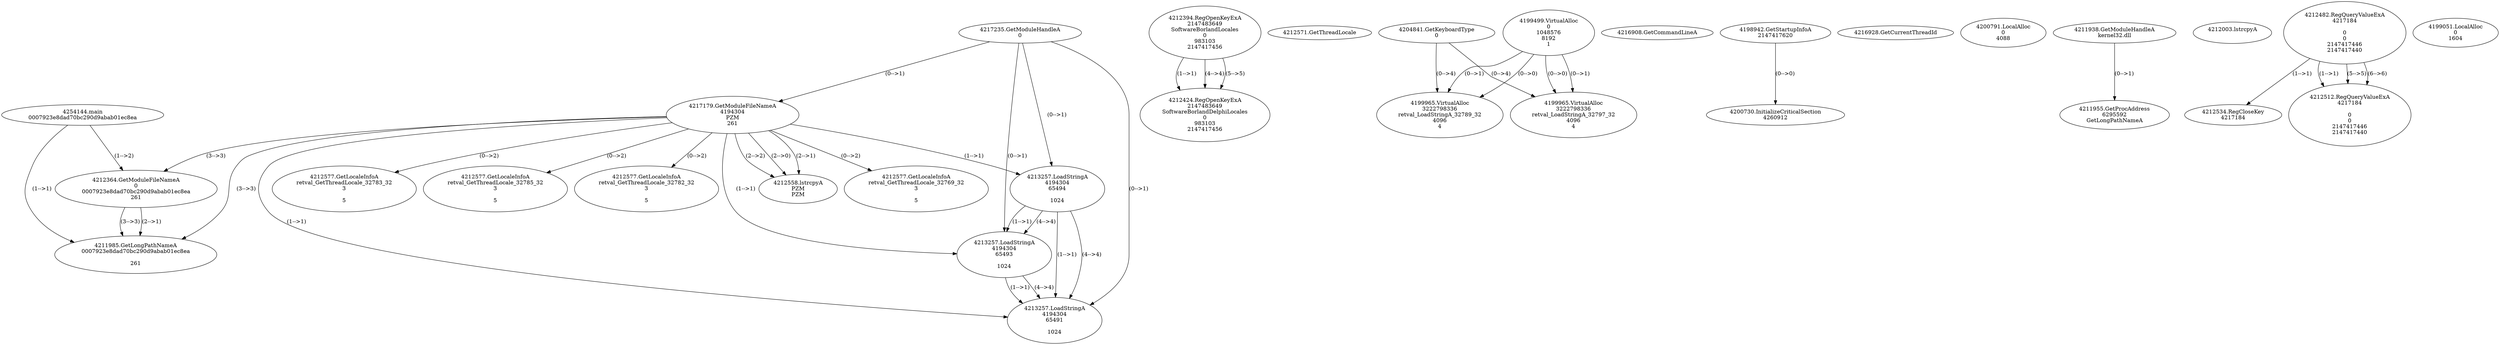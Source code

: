 // Global SCDG with merge call
digraph {
	0 [label="4254144.main
0007923e8dad70bc290d9abab01ec8ea"]
	1 [label="4217235.GetModuleHandleA
0"]
	2 [label="4217179.GetModuleFileNameA
4194304
PZM
261"]
	1 -> 2 [label="(0-->1)"]
	3 [label="4212364.GetModuleFileNameA
0
0007923e8dad70bc290d9abab01ec8ea
261"]
	0 -> 3 [label="(1-->2)"]
	2 -> 3 [label="(3-->3)"]
	4 [label="4212394.RegOpenKeyExA
2147483649
Software\Borland\Locales
0
983103
2147417456"]
	5 [label="4212424.RegOpenKeyExA
2147483649
Software\Borland\Delphi\Locales
0
983103
2147417456"]
	4 -> 5 [label="(1-->1)"]
	4 -> 5 [label="(4-->4)"]
	4 -> 5 [label="(5-->5)"]
	6 [label="4212558.lstrcpyA
PZM
PZM"]
	2 -> 6 [label="(2-->1)"]
	2 -> 6 [label="(2-->2)"]
	2 -> 6 [label="(2-->0)"]
	7 [label="4212571.GetThreadLocale
"]
	8 [label="4212577.GetLocaleInfoA
retval_GetThreadLocale_32769_32
3

5"]
	2 -> 8 [label="(0-->2)"]
	9 [label="4204841.GetKeyboardType
0"]
	10 [label="4216908.GetCommandLineA
"]
	11 [label="4198942.GetStartupInfoA
2147417620"]
	12 [label="4216928.GetCurrentThreadId
"]
	13 [label="4213257.LoadStringA
4194304
65494

1024"]
	1 -> 13 [label="(0-->1)"]
	2 -> 13 [label="(1-->1)"]
	14 [label="4213257.LoadStringA
4194304
65493

1024"]
	1 -> 14 [label="(0-->1)"]
	2 -> 14 [label="(1-->1)"]
	13 -> 14 [label="(1-->1)"]
	13 -> 14 [label="(4-->4)"]
	15 [label="4200730.InitializeCriticalSection
4260912"]
	11 -> 15 [label="(0-->0)"]
	16 [label="4200791.LocalAlloc
0
4088"]
	17 [label="4211938.GetModuleHandleA
kernel32.dll"]
	18 [label="4211955.GetProcAddress
6295592
GetLongPathNameA"]
	17 -> 18 [label="(0-->1)"]
	19 [label="4211985.GetLongPathNameA
0007923e8dad70bc290d9abab01ec8ea

261"]
	0 -> 19 [label="(1-->1)"]
	3 -> 19 [label="(2-->1)"]
	2 -> 19 [label="(3-->3)"]
	3 -> 19 [label="(3-->3)"]
	20 [label="4212003.lstrcpyA

"]
	21 [label="4212482.RegQueryValueExA
4217184

0
0
2147417446
2147417440"]
	22 [label="4212534.RegCloseKey
4217184"]
	21 -> 22 [label="(1-->1)"]
	23 [label="4212577.GetLocaleInfoA
retval_GetThreadLocale_32783_32
3

5"]
	2 -> 23 [label="(0-->2)"]
	24 [label="4212512.RegQueryValueExA
4217184

0
0
2147417446
2147417440"]
	21 -> 24 [label="(1-->1)"]
	21 -> 24 [label="(5-->5)"]
	21 -> 24 [label="(6-->6)"]
	25 [label="4212577.GetLocaleInfoA
retval_GetThreadLocale_32785_32
3

5"]
	2 -> 25 [label="(0-->2)"]
	26 [label="4212577.GetLocaleInfoA
retval_GetThreadLocale_32782_32
3

5"]
	2 -> 26 [label="(0-->2)"]
	27 [label="4213257.LoadStringA
4194304
65491

1024"]
	1 -> 27 [label="(0-->1)"]
	2 -> 27 [label="(1-->1)"]
	13 -> 27 [label="(1-->1)"]
	14 -> 27 [label="(1-->1)"]
	13 -> 27 [label="(4-->4)"]
	14 -> 27 [label="(4-->4)"]
	28 [label="4199499.VirtualAlloc
0
1048576
8192
1"]
	29 [label="4199051.LocalAlloc
0
1604"]
	30 [label="4199965.VirtualAlloc
3222798336
retval_LoadStringA_32797_32
4096
4"]
	28 -> 30 [label="(0-->1)"]
	9 -> 30 [label="(0-->4)"]
	28 -> 30 [label="(0-->0)"]
	31 [label="4199965.VirtualAlloc
3222798336
retval_LoadStringA_32789_32
4096
4"]
	28 -> 31 [label="(0-->1)"]
	9 -> 31 [label="(0-->4)"]
	28 -> 31 [label="(0-->0)"]
}

